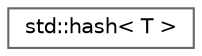 digraph "Graphical Class Hierarchy"
{
 // LATEX_PDF_SIZE
  bgcolor="transparent";
  edge [fontname=Helvetica,fontsize=10,labelfontname=Helvetica,labelfontsize=10];
  node [fontname=Helvetica,fontsize=10,shape=box,height=0.2,width=0.4];
  rankdir="LR";
  Node0 [id="Node000000",label="std::hash\< T \>",height=0.2,width=0.4,color="grey40", fillcolor="white", style="filled",URL="$d8/dcf/structstd_1_1hash.html",tooltip=" "];
}
